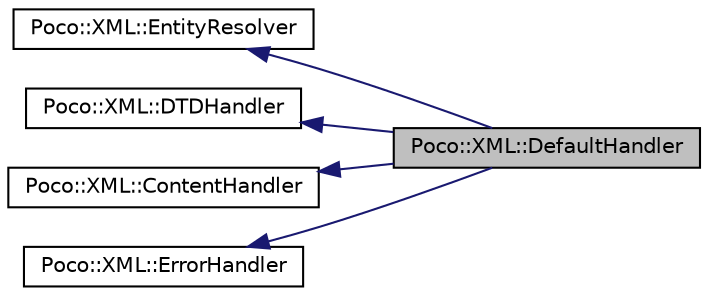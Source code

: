 digraph "Poco::XML::DefaultHandler"
{
 // LATEX_PDF_SIZE
  edge [fontname="Helvetica",fontsize="10",labelfontname="Helvetica",labelfontsize="10"];
  node [fontname="Helvetica",fontsize="10",shape=record];
  rankdir="LR";
  Node1 [label="Poco::XML::DefaultHandler",height=0.2,width=0.4,color="black", fillcolor="grey75", style="filled", fontcolor="black",tooltip=" "];
  Node2 -> Node1 [dir="back",color="midnightblue",fontsize="10",style="solid",fontname="Helvetica"];
  Node2 [label="Poco::XML::EntityResolver",height=0.2,width=0.4,color="black", fillcolor="white", style="filled",URL="$classPoco_1_1XML_1_1EntityResolver.html",tooltip=" "];
  Node3 -> Node1 [dir="back",color="midnightblue",fontsize="10",style="solid",fontname="Helvetica"];
  Node3 [label="Poco::XML::DTDHandler",height=0.2,width=0.4,color="black", fillcolor="white", style="filled",URL="$classPoco_1_1XML_1_1DTDHandler.html",tooltip=" "];
  Node4 -> Node1 [dir="back",color="midnightblue",fontsize="10",style="solid",fontname="Helvetica"];
  Node4 [label="Poco::XML::ContentHandler",height=0.2,width=0.4,color="black", fillcolor="white", style="filled",URL="$classPoco_1_1XML_1_1ContentHandler.html",tooltip=" "];
  Node5 -> Node1 [dir="back",color="midnightblue",fontsize="10",style="solid",fontname="Helvetica"];
  Node5 [label="Poco::XML::ErrorHandler",height=0.2,width=0.4,color="black", fillcolor="white", style="filled",URL="$classPoco_1_1XML_1_1ErrorHandler.html",tooltip=" "];
}

